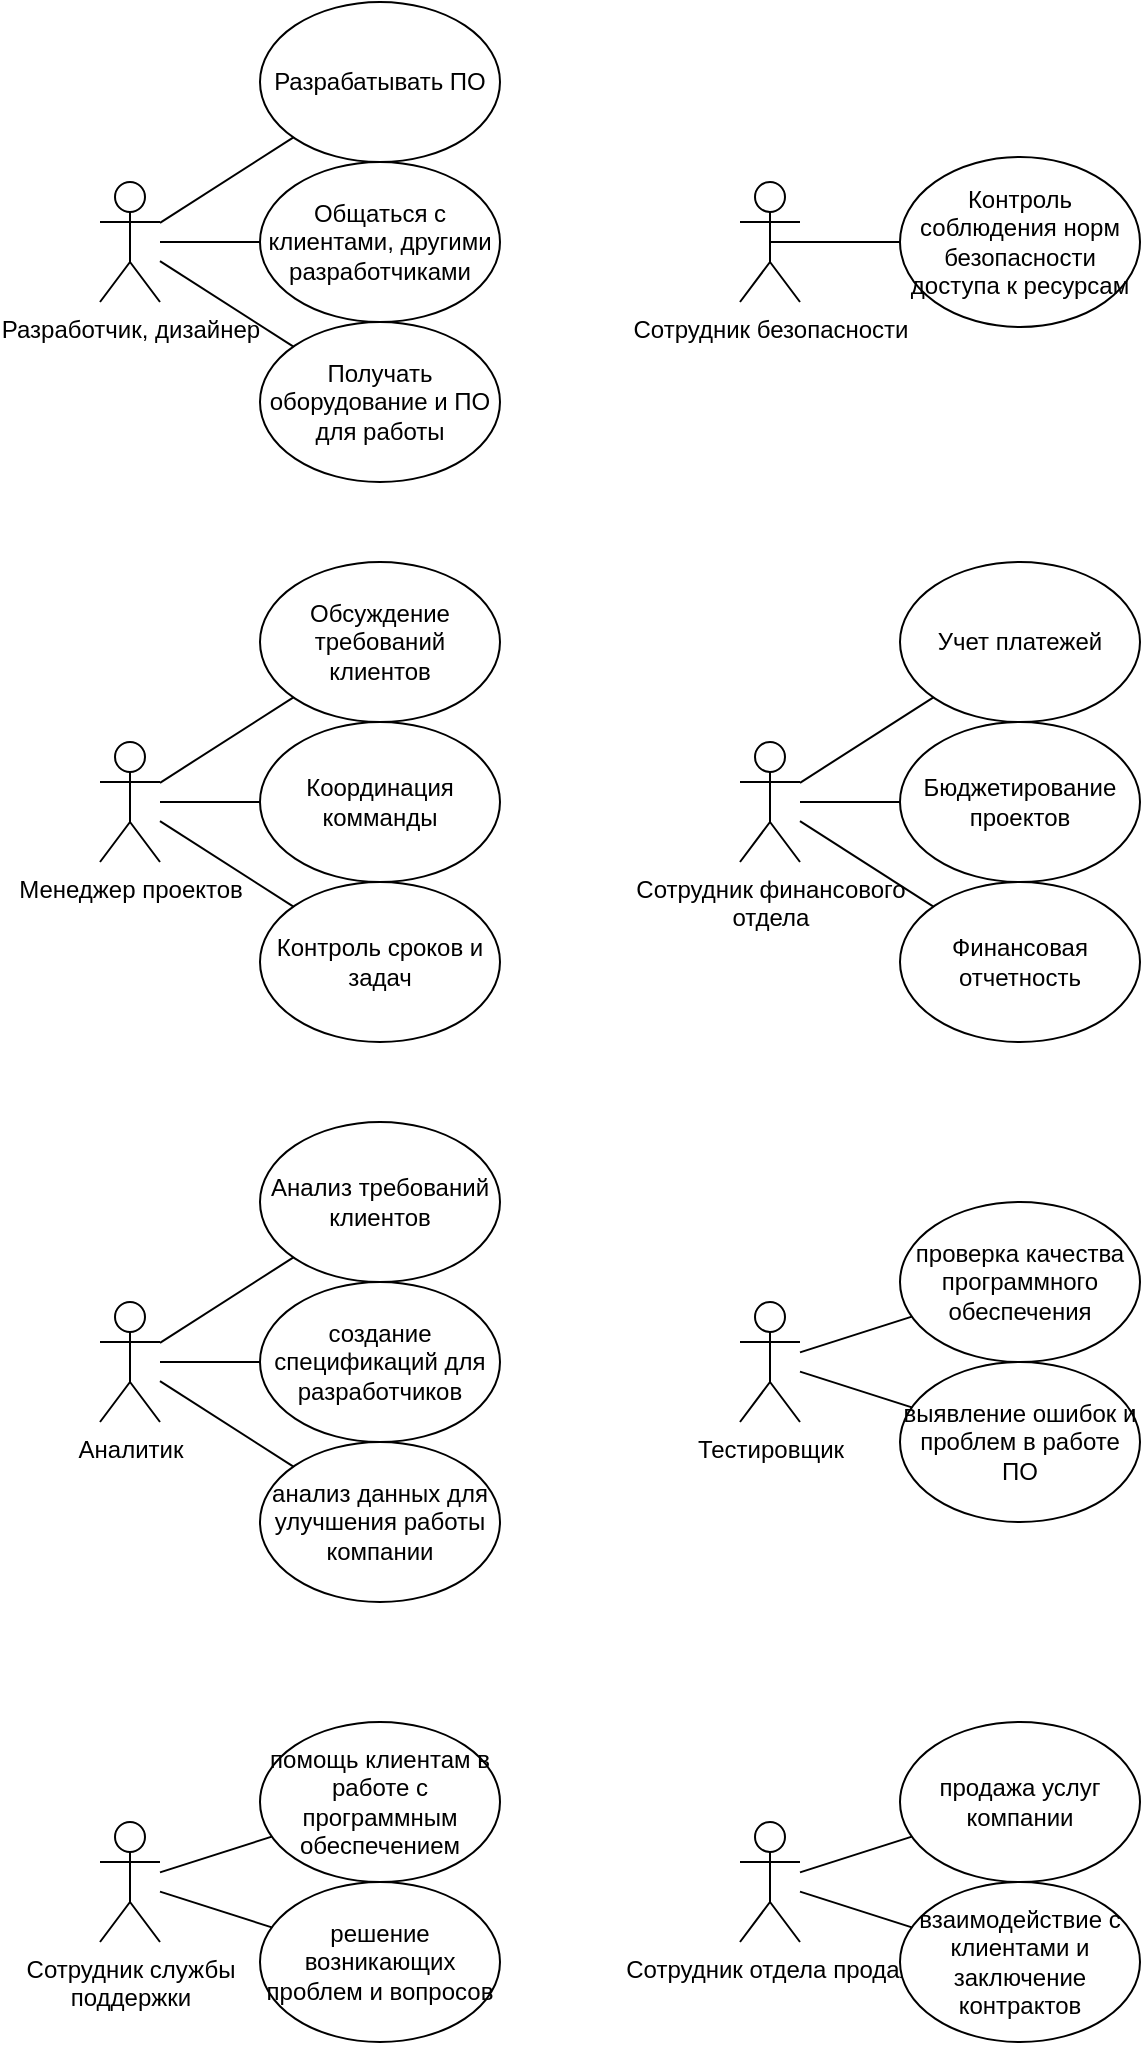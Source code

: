 <mxfile version="22.0.0" type="device">
  <diagram name="Page-1" id="Z1JBfiCXeaj9oQo-KKFc">
    <mxGraphModel dx="1615" dy="969" grid="1" gridSize="10" guides="1" tooltips="1" connect="1" arrows="1" fold="1" page="1" pageScale="1" pageWidth="827" pageHeight="1169" math="0" shadow="0">
      <root>
        <mxCell id="0" />
        <mxCell id="1" parent="0" />
        <mxCell id="7SYs3j509rBYntlYvxDZ-1" value="Разработчик, дизайнер" style="shape=umlActor;verticalLabelPosition=bottom;verticalAlign=top;html=1;outlineConnect=0;" parent="1" vertex="1">
          <mxGeometry x="120" y="170" width="30" height="60" as="geometry" />
        </mxCell>
        <mxCell id="7SYs3j509rBYntlYvxDZ-2" value="Разрабатывать ПО" style="ellipse;whiteSpace=wrap;html=1;" parent="1" vertex="1">
          <mxGeometry x="200" y="80" width="120" height="80" as="geometry" />
        </mxCell>
        <mxCell id="7SYs3j509rBYntlYvxDZ-3" value="Общаться с клиентами, другими разработчиками" style="ellipse;whiteSpace=wrap;html=1;" parent="1" vertex="1">
          <mxGeometry x="200" y="160" width="120" height="80" as="geometry" />
        </mxCell>
        <mxCell id="7SYs3j509rBYntlYvxDZ-4" value="Получать оборудование и ПО для работы" style="ellipse;whiteSpace=wrap;html=1;" parent="1" vertex="1">
          <mxGeometry x="200" y="240" width="120" height="80" as="geometry" />
        </mxCell>
        <mxCell id="7SYs3j509rBYntlYvxDZ-5" value="" style="endArrow=none;html=1;rounded=0;" parent="1" source="7SYs3j509rBYntlYvxDZ-1" target="7SYs3j509rBYntlYvxDZ-2" edge="1">
          <mxGeometry width="50" height="50" relative="1" as="geometry">
            <mxPoint x="240" y="220" as="sourcePoint" />
            <mxPoint x="290" y="170" as="targetPoint" />
          </mxGeometry>
        </mxCell>
        <mxCell id="7SYs3j509rBYntlYvxDZ-6" value="" style="endArrow=none;html=1;rounded=0;" parent="1" source="7SYs3j509rBYntlYvxDZ-1" target="7SYs3j509rBYntlYvxDZ-3" edge="1">
          <mxGeometry width="50" height="50" relative="1" as="geometry">
            <mxPoint x="160" y="200" as="sourcePoint" />
            <mxPoint x="227" y="158" as="targetPoint" />
          </mxGeometry>
        </mxCell>
        <mxCell id="7SYs3j509rBYntlYvxDZ-7" value="" style="endArrow=none;html=1;rounded=0;" parent="1" source="7SYs3j509rBYntlYvxDZ-1" target="7SYs3j509rBYntlYvxDZ-4" edge="1">
          <mxGeometry width="50" height="50" relative="1" as="geometry">
            <mxPoint x="160" y="210" as="sourcePoint" />
            <mxPoint x="210" y="210" as="targetPoint" />
          </mxGeometry>
        </mxCell>
        <mxCell id="Yip0PTUQ4dUClIt1mXwx-10" style="rounded=0;orthogonalLoop=1;jettySize=auto;html=1;exitX=0.5;exitY=0.5;exitDx=0;exitDy=0;exitPerimeter=0;entryX=0;entryY=0.5;entryDx=0;entryDy=0;endArrow=none;endFill=0;" edge="1" parent="1" source="Yip0PTUQ4dUClIt1mXwx-11" target="Yip0PTUQ4dUClIt1mXwx-12">
          <mxGeometry relative="1" as="geometry" />
        </mxCell>
        <mxCell id="Yip0PTUQ4dUClIt1mXwx-11" value="Сотрудник безопасности" style="shape=umlActor;verticalLabelPosition=bottom;verticalAlign=top;html=1;outlineConnect=0;" vertex="1" parent="1">
          <mxGeometry x="440" y="170" width="30" height="60" as="geometry" />
        </mxCell>
        <mxCell id="Yip0PTUQ4dUClIt1mXwx-12" value="Контроль соблюдения норм безопасности доступа к ресурсам" style="ellipse;whiteSpace=wrap;html=1;" vertex="1" parent="1">
          <mxGeometry x="520" y="157.5" width="120" height="85" as="geometry" />
        </mxCell>
        <mxCell id="Yip0PTUQ4dUClIt1mXwx-27" value="Менеджер проектов" style="shape=umlActor;verticalLabelPosition=bottom;verticalAlign=top;html=1;outlineConnect=0;" vertex="1" parent="1">
          <mxGeometry x="120" y="450" width="30" height="60" as="geometry" />
        </mxCell>
        <mxCell id="Yip0PTUQ4dUClIt1mXwx-28" value="Обсуждение требований клиентов" style="ellipse;whiteSpace=wrap;html=1;" vertex="1" parent="1">
          <mxGeometry x="200" y="360" width="120" height="80" as="geometry" />
        </mxCell>
        <mxCell id="Yip0PTUQ4dUClIt1mXwx-29" value="Координация комманды" style="ellipse;whiteSpace=wrap;html=1;" vertex="1" parent="1">
          <mxGeometry x="200" y="440" width="120" height="80" as="geometry" />
        </mxCell>
        <mxCell id="Yip0PTUQ4dUClIt1mXwx-30" value="Контроль сроков и задач" style="ellipse;whiteSpace=wrap;html=1;" vertex="1" parent="1">
          <mxGeometry x="200" y="520" width="120" height="80" as="geometry" />
        </mxCell>
        <mxCell id="Yip0PTUQ4dUClIt1mXwx-31" value="" style="endArrow=none;html=1;rounded=0;" edge="1" parent="1" source="Yip0PTUQ4dUClIt1mXwx-27" target="Yip0PTUQ4dUClIt1mXwx-28">
          <mxGeometry width="50" height="50" relative="1" as="geometry">
            <mxPoint x="240" y="500" as="sourcePoint" />
            <mxPoint x="290" y="450" as="targetPoint" />
          </mxGeometry>
        </mxCell>
        <mxCell id="Yip0PTUQ4dUClIt1mXwx-32" value="" style="endArrow=none;html=1;rounded=0;" edge="1" parent="1" source="Yip0PTUQ4dUClIt1mXwx-27" target="Yip0PTUQ4dUClIt1mXwx-29">
          <mxGeometry width="50" height="50" relative="1" as="geometry">
            <mxPoint x="160" y="480" as="sourcePoint" />
            <mxPoint x="227" y="438" as="targetPoint" />
          </mxGeometry>
        </mxCell>
        <mxCell id="Yip0PTUQ4dUClIt1mXwx-33" value="" style="endArrow=none;html=1;rounded=0;" edge="1" parent="1" source="Yip0PTUQ4dUClIt1mXwx-27" target="Yip0PTUQ4dUClIt1mXwx-30">
          <mxGeometry width="50" height="50" relative="1" as="geometry">
            <mxPoint x="160" y="490" as="sourcePoint" />
            <mxPoint x="210" y="490" as="targetPoint" />
          </mxGeometry>
        </mxCell>
        <mxCell id="Yip0PTUQ4dUClIt1mXwx-34" value="Сотрудник финансового &lt;br&gt;отдела" style="shape=umlActor;verticalLabelPosition=bottom;verticalAlign=top;html=1;outlineConnect=0;" vertex="1" parent="1">
          <mxGeometry x="440" y="450" width="30" height="60" as="geometry" />
        </mxCell>
        <mxCell id="Yip0PTUQ4dUClIt1mXwx-35" value="Учет платежей" style="ellipse;whiteSpace=wrap;html=1;" vertex="1" parent="1">
          <mxGeometry x="520" y="360" width="120" height="80" as="geometry" />
        </mxCell>
        <mxCell id="Yip0PTUQ4dUClIt1mXwx-36" value="Бюджетирование проектов" style="ellipse;whiteSpace=wrap;html=1;" vertex="1" parent="1">
          <mxGeometry x="520" y="440" width="120" height="80" as="geometry" />
        </mxCell>
        <mxCell id="Yip0PTUQ4dUClIt1mXwx-37" value="Финансовая отчетность" style="ellipse;whiteSpace=wrap;html=1;" vertex="1" parent="1">
          <mxGeometry x="520" y="520" width="120" height="80" as="geometry" />
        </mxCell>
        <mxCell id="Yip0PTUQ4dUClIt1mXwx-38" value="" style="endArrow=none;html=1;rounded=0;" edge="1" parent="1" source="Yip0PTUQ4dUClIt1mXwx-34" target="Yip0PTUQ4dUClIt1mXwx-35">
          <mxGeometry width="50" height="50" relative="1" as="geometry">
            <mxPoint x="560" y="500" as="sourcePoint" />
            <mxPoint x="610" y="450" as="targetPoint" />
          </mxGeometry>
        </mxCell>
        <mxCell id="Yip0PTUQ4dUClIt1mXwx-39" value="" style="endArrow=none;html=1;rounded=0;" edge="1" parent="1" source="Yip0PTUQ4dUClIt1mXwx-34" target="Yip0PTUQ4dUClIt1mXwx-36">
          <mxGeometry width="50" height="50" relative="1" as="geometry">
            <mxPoint x="480" y="480" as="sourcePoint" />
            <mxPoint x="547" y="438" as="targetPoint" />
          </mxGeometry>
        </mxCell>
        <mxCell id="Yip0PTUQ4dUClIt1mXwx-40" value="" style="endArrow=none;html=1;rounded=0;" edge="1" parent="1" source="Yip0PTUQ4dUClIt1mXwx-34" target="Yip0PTUQ4dUClIt1mXwx-37">
          <mxGeometry width="50" height="50" relative="1" as="geometry">
            <mxPoint x="480" y="490" as="sourcePoint" />
            <mxPoint x="530" y="490" as="targetPoint" />
          </mxGeometry>
        </mxCell>
        <mxCell id="Yip0PTUQ4dUClIt1mXwx-41" value="Аналитик" style="shape=umlActor;verticalLabelPosition=bottom;verticalAlign=top;html=1;outlineConnect=0;" vertex="1" parent="1">
          <mxGeometry x="120" y="730" width="30" height="60" as="geometry" />
        </mxCell>
        <mxCell id="Yip0PTUQ4dUClIt1mXwx-42" value="Анализ требований клиентов" style="ellipse;whiteSpace=wrap;html=1;" vertex="1" parent="1">
          <mxGeometry x="200" y="640" width="120" height="80" as="geometry" />
        </mxCell>
        <mxCell id="Yip0PTUQ4dUClIt1mXwx-43" value="создание спецификаций для разработчиков" style="ellipse;whiteSpace=wrap;html=1;" vertex="1" parent="1">
          <mxGeometry x="200" y="720" width="120" height="80" as="geometry" />
        </mxCell>
        <mxCell id="Yip0PTUQ4dUClIt1mXwx-44" value="анализ данных для улучшения работы компании" style="ellipse;whiteSpace=wrap;html=1;" vertex="1" parent="1">
          <mxGeometry x="200" y="800" width="120" height="80" as="geometry" />
        </mxCell>
        <mxCell id="Yip0PTUQ4dUClIt1mXwx-45" value="" style="endArrow=none;html=1;rounded=0;" edge="1" parent="1" source="Yip0PTUQ4dUClIt1mXwx-41" target="Yip0PTUQ4dUClIt1mXwx-42">
          <mxGeometry width="50" height="50" relative="1" as="geometry">
            <mxPoint x="240" y="780" as="sourcePoint" />
            <mxPoint x="290" y="730" as="targetPoint" />
          </mxGeometry>
        </mxCell>
        <mxCell id="Yip0PTUQ4dUClIt1mXwx-46" value="" style="endArrow=none;html=1;rounded=0;" edge="1" parent="1" source="Yip0PTUQ4dUClIt1mXwx-41" target="Yip0PTUQ4dUClIt1mXwx-43">
          <mxGeometry width="50" height="50" relative="1" as="geometry">
            <mxPoint x="160" y="760" as="sourcePoint" />
            <mxPoint x="227" y="718" as="targetPoint" />
          </mxGeometry>
        </mxCell>
        <mxCell id="Yip0PTUQ4dUClIt1mXwx-47" value="" style="endArrow=none;html=1;rounded=0;" edge="1" parent="1" source="Yip0PTUQ4dUClIt1mXwx-41" target="Yip0PTUQ4dUClIt1mXwx-44">
          <mxGeometry width="50" height="50" relative="1" as="geometry">
            <mxPoint x="160" y="770" as="sourcePoint" />
            <mxPoint x="210" y="770" as="targetPoint" />
          </mxGeometry>
        </mxCell>
        <mxCell id="Yip0PTUQ4dUClIt1mXwx-48" value="Тестировщик" style="shape=umlActor;verticalLabelPosition=bottom;verticalAlign=top;html=1;outlineConnect=0;" vertex="1" parent="1">
          <mxGeometry x="440" y="730" width="30" height="60" as="geometry" />
        </mxCell>
        <mxCell id="Yip0PTUQ4dUClIt1mXwx-49" value="проверка качества программного обеспечения" style="ellipse;whiteSpace=wrap;html=1;" vertex="1" parent="1">
          <mxGeometry x="520" y="680" width="120" height="80" as="geometry" />
        </mxCell>
        <mxCell id="Yip0PTUQ4dUClIt1mXwx-50" value="выявление ошибок и проблем в работе ПО" style="ellipse;whiteSpace=wrap;html=1;" vertex="1" parent="1">
          <mxGeometry x="520" y="760" width="120" height="80" as="geometry" />
        </mxCell>
        <mxCell id="Yip0PTUQ4dUClIt1mXwx-52" value="" style="endArrow=none;html=1;rounded=0;" edge="1" parent="1" source="Yip0PTUQ4dUClIt1mXwx-48" target="Yip0PTUQ4dUClIt1mXwx-49">
          <mxGeometry width="50" height="50" relative="1" as="geometry">
            <mxPoint x="560" y="780" as="sourcePoint" />
            <mxPoint x="610" y="730" as="targetPoint" />
          </mxGeometry>
        </mxCell>
        <mxCell id="Yip0PTUQ4dUClIt1mXwx-53" value="" style="endArrow=none;html=1;rounded=0;" edge="1" parent="1" source="Yip0PTUQ4dUClIt1mXwx-48" target="Yip0PTUQ4dUClIt1mXwx-50">
          <mxGeometry width="50" height="50" relative="1" as="geometry">
            <mxPoint x="480" y="760" as="sourcePoint" />
            <mxPoint x="547" y="718" as="targetPoint" />
          </mxGeometry>
        </mxCell>
        <mxCell id="Yip0PTUQ4dUClIt1mXwx-55" value="Сотрудник службы&lt;br&gt;поддержки" style="shape=umlActor;verticalLabelPosition=bottom;verticalAlign=top;html=1;outlineConnect=0;" vertex="1" parent="1">
          <mxGeometry x="120" y="990" width="30" height="60" as="geometry" />
        </mxCell>
        <mxCell id="Yip0PTUQ4dUClIt1mXwx-56" value="помощь клиентам в работе с программным обеспечением" style="ellipse;whiteSpace=wrap;html=1;" vertex="1" parent="1">
          <mxGeometry x="200" y="940" width="120" height="80" as="geometry" />
        </mxCell>
        <mxCell id="Yip0PTUQ4dUClIt1mXwx-57" value="решение возникающих проблем и вопросов" style="ellipse;whiteSpace=wrap;html=1;" vertex="1" parent="1">
          <mxGeometry x="200" y="1020" width="120" height="80" as="geometry" />
        </mxCell>
        <mxCell id="Yip0PTUQ4dUClIt1mXwx-58" value="" style="endArrow=none;html=1;rounded=0;" edge="1" parent="1" source="Yip0PTUQ4dUClIt1mXwx-55" target="Yip0PTUQ4dUClIt1mXwx-56">
          <mxGeometry width="50" height="50" relative="1" as="geometry">
            <mxPoint x="240" y="1040" as="sourcePoint" />
            <mxPoint x="290" y="990" as="targetPoint" />
          </mxGeometry>
        </mxCell>
        <mxCell id="Yip0PTUQ4dUClIt1mXwx-59" value="" style="endArrow=none;html=1;rounded=0;" edge="1" parent="1" source="Yip0PTUQ4dUClIt1mXwx-55" target="Yip0PTUQ4dUClIt1mXwx-57">
          <mxGeometry width="50" height="50" relative="1" as="geometry">
            <mxPoint x="160" y="1020" as="sourcePoint" />
            <mxPoint x="227" y="978" as="targetPoint" />
          </mxGeometry>
        </mxCell>
        <mxCell id="Yip0PTUQ4dUClIt1mXwx-60" value="Сотрудник отдела продаж" style="shape=umlActor;verticalLabelPosition=bottom;verticalAlign=top;html=1;outlineConnect=0;" vertex="1" parent="1">
          <mxGeometry x="440" y="990" width="30" height="60" as="geometry" />
        </mxCell>
        <mxCell id="Yip0PTUQ4dUClIt1mXwx-61" value="продажа услуг компании" style="ellipse;whiteSpace=wrap;html=1;" vertex="1" parent="1">
          <mxGeometry x="520" y="940" width="120" height="80" as="geometry" />
        </mxCell>
        <mxCell id="Yip0PTUQ4dUClIt1mXwx-62" value="взаимодействие с клиентами и заключение контрактов" style="ellipse;whiteSpace=wrap;html=1;" vertex="1" parent="1">
          <mxGeometry x="520" y="1020" width="120" height="80" as="geometry" />
        </mxCell>
        <mxCell id="Yip0PTUQ4dUClIt1mXwx-63" value="" style="endArrow=none;html=1;rounded=0;" edge="1" parent="1" source="Yip0PTUQ4dUClIt1mXwx-60" target="Yip0PTUQ4dUClIt1mXwx-61">
          <mxGeometry width="50" height="50" relative="1" as="geometry">
            <mxPoint x="560" y="1040" as="sourcePoint" />
            <mxPoint x="610" y="990" as="targetPoint" />
          </mxGeometry>
        </mxCell>
        <mxCell id="Yip0PTUQ4dUClIt1mXwx-64" value="" style="endArrow=none;html=1;rounded=0;" edge="1" parent="1" source="Yip0PTUQ4dUClIt1mXwx-60" target="Yip0PTUQ4dUClIt1mXwx-62">
          <mxGeometry width="50" height="50" relative="1" as="geometry">
            <mxPoint x="480" y="1020" as="sourcePoint" />
            <mxPoint x="547" y="978" as="targetPoint" />
          </mxGeometry>
        </mxCell>
      </root>
    </mxGraphModel>
  </diagram>
</mxfile>
